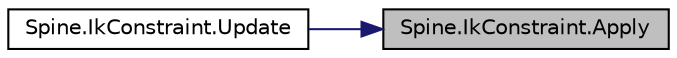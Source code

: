 digraph "Spine.IkConstraint.Apply"
{
 // LATEX_PDF_SIZE
  edge [fontname="Helvetica",fontsize="10",labelfontname="Helvetica",labelfontsize="10"];
  node [fontname="Helvetica",fontsize="10",shape=record];
  rankdir="RL";
  Node1 [label="Spine.IkConstraint.Apply",height=0.2,width=0.4,color="black", fillcolor="grey75", style="filled", fontcolor="black",tooltip="Applies the constraint to the constrained bones."];
  Node1 -> Node2 [dir="back",color="midnightblue",fontsize="10",style="solid",fontname="Helvetica"];
  Node2 [label="Spine.IkConstraint.Update",height=0.2,width=0.4,color="black", fillcolor="white", style="filled",URL="$class_spine_1_1_ik_constraint.html#a4cb6adb62c4276a485cf73bd084953b1",tooltip=" "];
}
